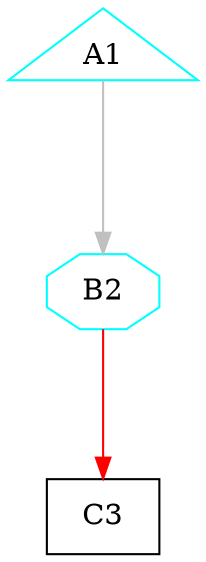 digraph G {
graph [root="Demo",rankdir   = TB, nodesep           = 0.6, mindist     = 1.0, ranksep = 1.0, overlap = false]
node [style     = "filled", fillcolor = "white", color = "black"]
A1[cpu="0", flags="0x00000000", type="startthread", toffs="140730350376032", pattern="patternA", patentry="false", patexit="false", beamproc="beamA", bpentry="false", bpexit="false", startoffs="139873694720888", thread="2908366200", shape     = "triangle", color  = "cyan", fillcolor = "white"];
B2[cpu="0", flags="0x00000000", type="origin", toffs="15086678242799501039", pattern="patternB", patentry="false", patexit="false", beamproc="beamB", bpentry="false", bpexit="false", thread="0", shape     = "octagon", color  = "cyan", fillcolor = "white"];
C3[cpu="0", flags="0x00000007", type="block", tperiod="15086678242799501039", pattern="patternC", patentry="false", patexit="false", beamproc="beamC", bpentry="false", bpexit="false", qlo="false", qhi="false", qil="false", shape     = "rectangle", fillcolor = "white"];
A1->B2 [type="listdst", color = "gray"];
B2->C3 [type="defdst", color = "red"];
}
